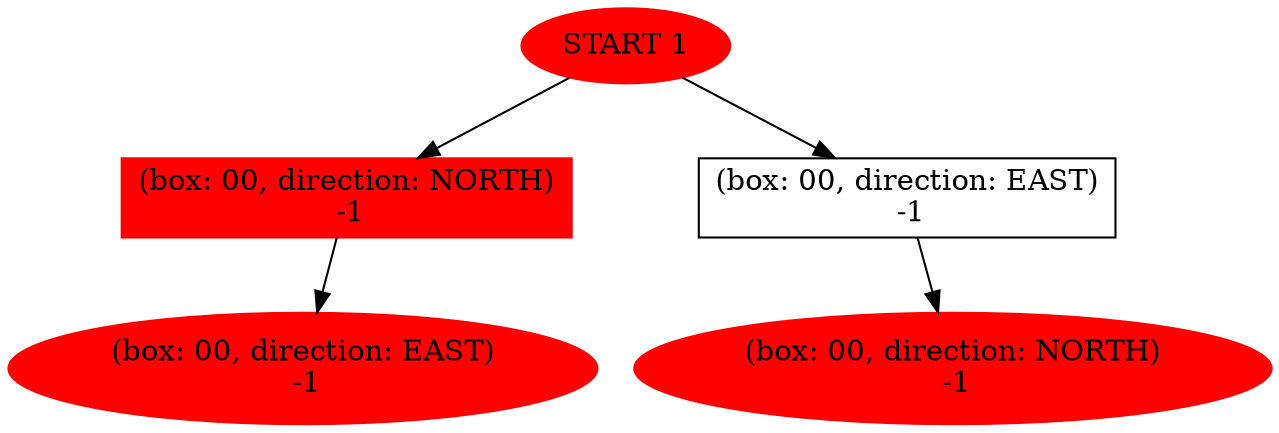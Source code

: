 digraph G{
1 -> 2
2 [label = "(box: 00, direction: EAST)
 -1" , shape = oval]
2 [color= red , style = filled ]
1 [label = "(box: 00, direction: NORTH)
 0" , shape = box]
3 -> 1
1 [label = "(box: 00, direction: NORTH)
 -1" , shape = box]
4 -> 5
5 [label = "(box: 00, direction: NORTH)
 -1" , shape = oval]
5 [color= red , style = filled ]
4 [label = "(box: 00, direction: EAST)
 0" , shape = box]
3 -> 4
4 [label = "(box: 00, direction: EAST)
 -1" , shape = box]
1 [color= red , style = filled ]
3 [label = "START 1" shape = oval, color = red, style = filled ]
}
